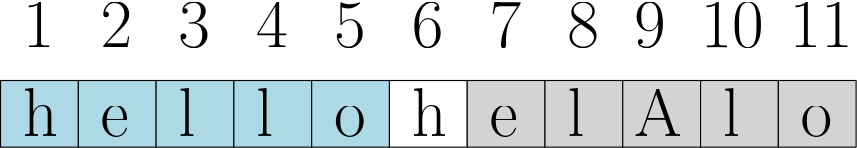 <?xml version="1.0"?>
<!DOCTYPE ipe SYSTEM "ipe.dtd">
<ipe version="70212" creator="Ipe 7.2.12">
<info created="D:20200208130624" modified="D:20200208132744"/>
<ipestyle name="basic">
<symbol name="arrow/arc(spx)">
<path stroke="sym-stroke" fill="sym-stroke" pen="sym-pen">
0 0 m
-1 0.333 l
-1 -0.333 l
h
</path>
</symbol>
<symbol name="arrow/farc(spx)">
<path stroke="sym-stroke" fill="white" pen="sym-pen">
0 0 m
-1 0.333 l
-1 -0.333 l
h
</path>
</symbol>
<symbol name="arrow/ptarc(spx)">
<path stroke="sym-stroke" fill="sym-stroke" pen="sym-pen">
0 0 m
-1 0.333 l
-0.8 0 l
-1 -0.333 l
h
</path>
</symbol>
<symbol name="arrow/fptarc(spx)">
<path stroke="sym-stroke" fill="white" pen="sym-pen">
0 0 m
-1 0.333 l
-0.8 0 l
-1 -0.333 l
h
</path>
</symbol>
<symbol name="mark/circle(sx)" transformations="translations">
<path fill="sym-stroke">
0.6 0 0 0.6 0 0 e
0.4 0 0 0.4 0 0 e
</path>
</symbol>
<symbol name="mark/disk(sx)" transformations="translations">
<path fill="sym-stroke">
0.6 0 0 0.6 0 0 e
</path>
</symbol>
<symbol name="mark/fdisk(sfx)" transformations="translations">
<group>
<path fill="sym-fill">
0.5 0 0 0.5 0 0 e
</path>
<path fill="sym-stroke" fillrule="eofill">
0.6 0 0 0.6 0 0 e
0.4 0 0 0.4 0 0 e
</path>
</group>
</symbol>
<symbol name="mark/box(sx)" transformations="translations">
<path fill="sym-stroke" fillrule="eofill">
-0.6 -0.6 m
0.6 -0.6 l
0.6 0.6 l
-0.6 0.6 l
h
-0.4 -0.4 m
0.4 -0.4 l
0.4 0.4 l
-0.4 0.4 l
h
</path>
</symbol>
<symbol name="mark/square(sx)" transformations="translations">
<path fill="sym-stroke">
-0.6 -0.6 m
0.6 -0.6 l
0.6 0.6 l
-0.6 0.6 l
h
</path>
</symbol>
<symbol name="mark/fsquare(sfx)" transformations="translations">
<group>
<path fill="sym-fill">
-0.5 -0.5 m
0.5 -0.5 l
0.5 0.5 l
-0.5 0.5 l
h
</path>
<path fill="sym-stroke" fillrule="eofill">
-0.6 -0.6 m
0.6 -0.6 l
0.6 0.6 l
-0.6 0.6 l
h
-0.4 -0.4 m
0.4 -0.4 l
0.4 0.4 l
-0.4 0.4 l
h
</path>
</group>
</symbol>
<symbol name="mark/cross(sx)" transformations="translations">
<group>
<path fill="sym-stroke">
-0.43 -0.57 m
0.57 0.43 l
0.43 0.57 l
-0.57 -0.43 l
h
</path>
<path fill="sym-stroke">
-0.43 0.57 m
0.57 -0.43 l
0.43 -0.57 l
-0.57 0.43 l
h
</path>
</group>
</symbol>
<symbol name="arrow/fnormal(spx)">
<path stroke="sym-stroke" fill="white" pen="sym-pen">
0 0 m
-1 0.333 l
-1 -0.333 l
h
</path>
</symbol>
<symbol name="arrow/pointed(spx)">
<path stroke="sym-stroke" fill="sym-stroke" pen="sym-pen">
0 0 m
-1 0.333 l
-0.8 0 l
-1 -0.333 l
h
</path>
</symbol>
<symbol name="arrow/fpointed(spx)">
<path stroke="sym-stroke" fill="white" pen="sym-pen">
0 0 m
-1 0.333 l
-0.8 0 l
-1 -0.333 l
h
</path>
</symbol>
<symbol name="arrow/linear(spx)">
<path stroke="sym-stroke" pen="sym-pen">
-1 0.333 m
0 0 l
-1 -0.333 l
</path>
</symbol>
<symbol name="arrow/fdouble(spx)">
<path stroke="sym-stroke" fill="white" pen="sym-pen">
0 0 m
-1 0.333 l
-1 -0.333 l
h
-1 0 m
-2 0.333 l
-2 -0.333 l
h
</path>
</symbol>
<symbol name="arrow/double(spx)">
<path stroke="sym-stroke" fill="sym-stroke" pen="sym-pen">
0 0 m
-1 0.333 l
-1 -0.333 l
h
-1 0 m
-2 0.333 l
-2 -0.333 l
h
</path>
</symbol>
<pen name="heavier" value="0.8"/>
<pen name="fat" value="1.2"/>
<pen name="ultrafat" value="2"/>
<symbolsize name="large" value="5"/>
<symbolsize name="small" value="2"/>
<symbolsize name="tiny" value="1.1"/>
<arrowsize name="large" value="10"/>
<arrowsize name="small" value="5"/>
<arrowsize name="tiny" value="3"/>
<color name="red" value="1 0 0"/>
<color name="green" value="0 1 0"/>
<color name="blue" value="0 0 1"/>
<color name="yellow" value="1 1 0"/>
<color name="orange" value="1 0.647 0"/>
<color name="gold" value="1 0.843 0"/>
<color name="purple" value="0.627 0.125 0.941"/>
<color name="gray" value="0.745"/>
<color name="brown" value="0.647 0.165 0.165"/>
<color name="navy" value="0 0 0.502"/>
<color name="pink" value="1 0.753 0.796"/>
<color name="seagreen" value="0.18 0.545 0.341"/>
<color name="turquoise" value="0.251 0.878 0.816"/>
<color name="violet" value="0.933 0.51 0.933"/>
<color name="darkblue" value="0 0 0.545"/>
<color name="darkcyan" value="0 0.545 0.545"/>
<color name="darkgray" value="0.663"/>
<color name="darkgreen" value="0 0.392 0"/>
<color name="darkmagenta" value="0.545 0 0.545"/>
<color name="darkorange" value="1 0.549 0"/>
<color name="darkred" value="0.545 0 0"/>
<color name="lightblue" value="0.678 0.847 0.902"/>
<color name="lightcyan" value="0.878 1 1"/>
<color name="lightgray" value="0.827"/>
<color name="lightgreen" value="0.565 0.933 0.565"/>
<color name="lightyellow" value="1 1 0.878"/>
<dashstyle name="dashed" value="[4] 0"/>
<dashstyle name="dotted" value="[1 3] 0"/>
<dashstyle name="dash dotted" value="[4 2 1 2] 0"/>
<dashstyle name="dash dot dotted" value="[4 2 1 2 1 2] 0"/>
<textsize name="large" value="\large"/>
<textsize name="Large" value="\Large"/>
<textsize name="LARGE" value="\LARGE"/>
<textsize name="huge" value="\huge"/>
<textsize name="Huge" value="\Huge"/>
<textsize name="small" value="\small"/>
<textsize name="footnote" value="\footnotesize"/>
<textsize name="tiny" value="\tiny"/>
<textstyle name="center" begin="\begin{center}" end="\end{center}"/>
<textstyle name="itemize" begin="\begin{itemize}" end="\end{itemize}"/>
<textstyle name="item" begin="\begin{itemize}\item{}" end="\end{itemize}"/>
<gridsize name="4 pts" value="4"/>
<gridsize name="8 pts (~3 mm)" value="8"/>
<gridsize name="16 pts (~6 mm)" value="16"/>
<gridsize name="32 pts (~12 mm)" value="32"/>
<gridsize name="10 pts (~3.5 mm)" value="10"/>
<gridsize name="20 pts (~7 mm)" value="20"/>
<gridsize name="14 pts (~5 mm)" value="14"/>
<gridsize name="28 pts (~10 mm)" value="28"/>
<gridsize name="56 pts (~20 mm)" value="56"/>
<anglesize name="90 deg" value="90"/>
<anglesize name="60 deg" value="60"/>
<anglesize name="45 deg" value="45"/>
<anglesize name="30 deg" value="30"/>
<anglesize name="22.5 deg" value="22.5"/>
<opacity name="10%" value="0.1"/>
<opacity name="30%" value="0.3"/>
<opacity name="50%" value="0.5"/>
<opacity name="75%" value="0.75"/>
<tiling name="falling" angle="-60" step="4" width="1"/>
<tiling name="rising" angle="30" step="4" width="1"/>
</ipestyle>
<page>
<layer name="text"/>
<layer name="array"/>
<layer name="alpha"/>
<view layers="text array" active="text"/>
<path layer="array" stroke="black" fill="lightblue">
96 708 m
96 732 l
124 732 l
124 708 l
h
</path>
<path matrix="1 0 0 1 28 0" stroke="black" fill="lightblue">
96 708 m
96 732 l
124 732 l
124 708 l
h
</path>
<path matrix="1 0 0 1 56 0" stroke="black" fill="lightblue">
96 708 m
96 732 l
124 732 l
124 708 l
h
</path>
<path matrix="1 0 0 1 84 0" stroke="black" fill="lightblue">
96 708 m
96 732 l
124 732 l
124 708 l
h
</path>
<path matrix="1 0 0 1 112 0" stroke="black" fill="lightblue">
96 708 m
96 732 l
124 732 l
124 708 l
h
</path>
<path matrix="1 0 0 1 140 0" stroke="black" fill="white">
96 708 m
96 732 l
124 732 l
124 708 l
h
</path>
<path matrix="1 0 0 1 168 0" stroke="black" fill="lightgray">
96 708 m
96 732 l
124 732 l
124 708 l
h
</path>
<path matrix="1 0 0 1 196 0" stroke="black" fill="lightgray">
96 708 m
96 732 l
124 732 l
124 708 l
h
</path>
<path matrix="1 0 0 1 224 0" stroke="black" fill="lightgray">
96 708 m
96 732 l
124 732 l
124 708 l
h
</path>
<path matrix="1 0 0 1 252 0" stroke="black" fill="lightgray">
96 708 m
96 732 l
124 732 l
124 708 l
h
</path>
<path matrix="1 0 0 1 280 0" stroke="black" fill="lightgray">
96 708 m
96 732 l
124 732 l
124 708 l
h
</path>
<text layer="text" transformations="translations" pos="104 712" stroke="black" type="label" width="12.663" height="17.213" depth="0" valign="baseline" size="Huge">h</text>
<text matrix="1 0 0 1 28 0" transformations="translations" pos="104 712" stroke="black" type="label" width="10.073" height="10.671" depth="0" valign="baseline" size="Huge">e</text>
<text matrix="1 0 0 1 56 0" transformations="translations" pos="104 712" stroke="black" type="label" width="6.188" height="17.213" depth="0" valign="baseline" size="Huge">l</text>
<text matrix="1 0 0 1 84 0" transformations="translations" pos="104 712" stroke="black" type="label" width="6.188" height="17.213" depth="0" valign="baseline" size="Huge">l</text>
<text matrix="1 0 0 1 112 0" transformations="translations" pos="104 712" stroke="black" type="label" width="11.368" height="10.671" depth="0" valign="baseline" size="Huge">o</text>
<text matrix="1 0 0 1 140 0" transformations="translations" pos="104 712" stroke="black" type="label" width="12.663" height="17.213" depth="0" valign="baseline" size="Huge">h</text>
<text matrix="1 0 0 1 168 0" transformations="translations" pos="104 712" stroke="black" type="label" width="10.073" height="10.671" depth="0" valign="baseline" size="Huge">e</text>
<text matrix="1 0 0 1 196 0" transformations="translations" pos="104 712" stroke="black" type="label" width="6.188" height="17.213" depth="0" valign="baseline" size="Huge">l</text>
<text matrix="1 0 0 1 252 0" transformations="translations" pos="104 712" stroke="black" type="label" width="6.188" height="17.213" depth="0" valign="baseline" size="Huge">l</text>
<text matrix="1 0 0 1 280 0" transformations="translations" pos="104 712" stroke="black" type="label" width="11.368" height="10.671" depth="0" valign="baseline" size="Huge">o</text>
<path fill="white">
380 724 m
380 724 l
380 724 l
380 724 l
h
</path>
<path stroke="black">
376 716 m
376 716 l
376 716 l
376 716 l
h
</path>
<text matrix="1 0 0 1 220 0" transformations="translations" pos="104 712" stroke="black" type="label" width="17.185" height="16.934" depth="0" valign="baseline" size="Huge">A</text>
<text matrix="1 0 0 1 0 32" transformations="translations" pos="104 712" stroke="black" type="label" width="11.368" height="15.978" depth="0" valign="baseline" size="Huge">1</text>
<text matrix="1 0 0 1 28 32" transformations="translations" pos="104 712" stroke="black" type="label" width="11.368" height="15.978" depth="0" valign="baseline" size="Huge">2</text>
<text matrix="1 0 0 1 56 32" transformations="translations" pos="104 712" stroke="black" type="label" width="11.368" height="15.978" depth="0" valign="baseline" size="Huge">3</text>
<text matrix="1 0 0 1 84 32" transformations="translations" pos="104 712" stroke="black" type="label" width="11.368" height="15.978" depth="0" valign="baseline" size="Huge">4</text>
<text matrix="1 0 0 1 112 32" transformations="translations" pos="104 712" stroke="black" type="label" width="11.368" height="15.978" depth="0" valign="baseline" size="Huge">5</text>
<text matrix="1 0 0 1 140 32" transformations="translations" pos="104 712" stroke="black" type="label" width="11.368" height="15.978" depth="0" valign="baseline" size="Huge">6</text>
<text matrix="1 0 0 1 168 32" transformations="translations" pos="104 712" stroke="black" type="label" width="11.368" height="15.978" depth="0" valign="baseline" size="Huge">7</text>
<text matrix="1 0 0 1 196 32" transformations="translations" pos="104 712" stroke="black" type="label" width="11.368" height="15.978" depth="0" valign="baseline" size="Huge">8</text>
<text matrix="1 0 0 1 244 32" transformations="translations" pos="104 712" stroke="black" type="label" width="22.736" height="15.978" depth="0" valign="baseline" size="Huge">10</text>
<text matrix="1 0 0 1 276 32" transformations="translations" pos="104 712" stroke="black" type="label" width="22.736" height="15.978" depth="0" valign="baseline" size="Huge">11</text>
<path matrix="1 0 0 1 0 32" fill="white">
380 724 m
380 724 l
380 724 l
380 724 l
h
</path>
<path matrix="1 0 0 1 0 32" stroke="black">
376 716 m
376 716 l
376 716 l
376 716 l
h
</path>
<text matrix="1 0 0 1 220 32" transformations="translations" pos="104 712" stroke="black" type="label" width="11.368" height="15.978" depth="0" valign="baseline" size="Huge">9</text>
</page>
</ipe>
